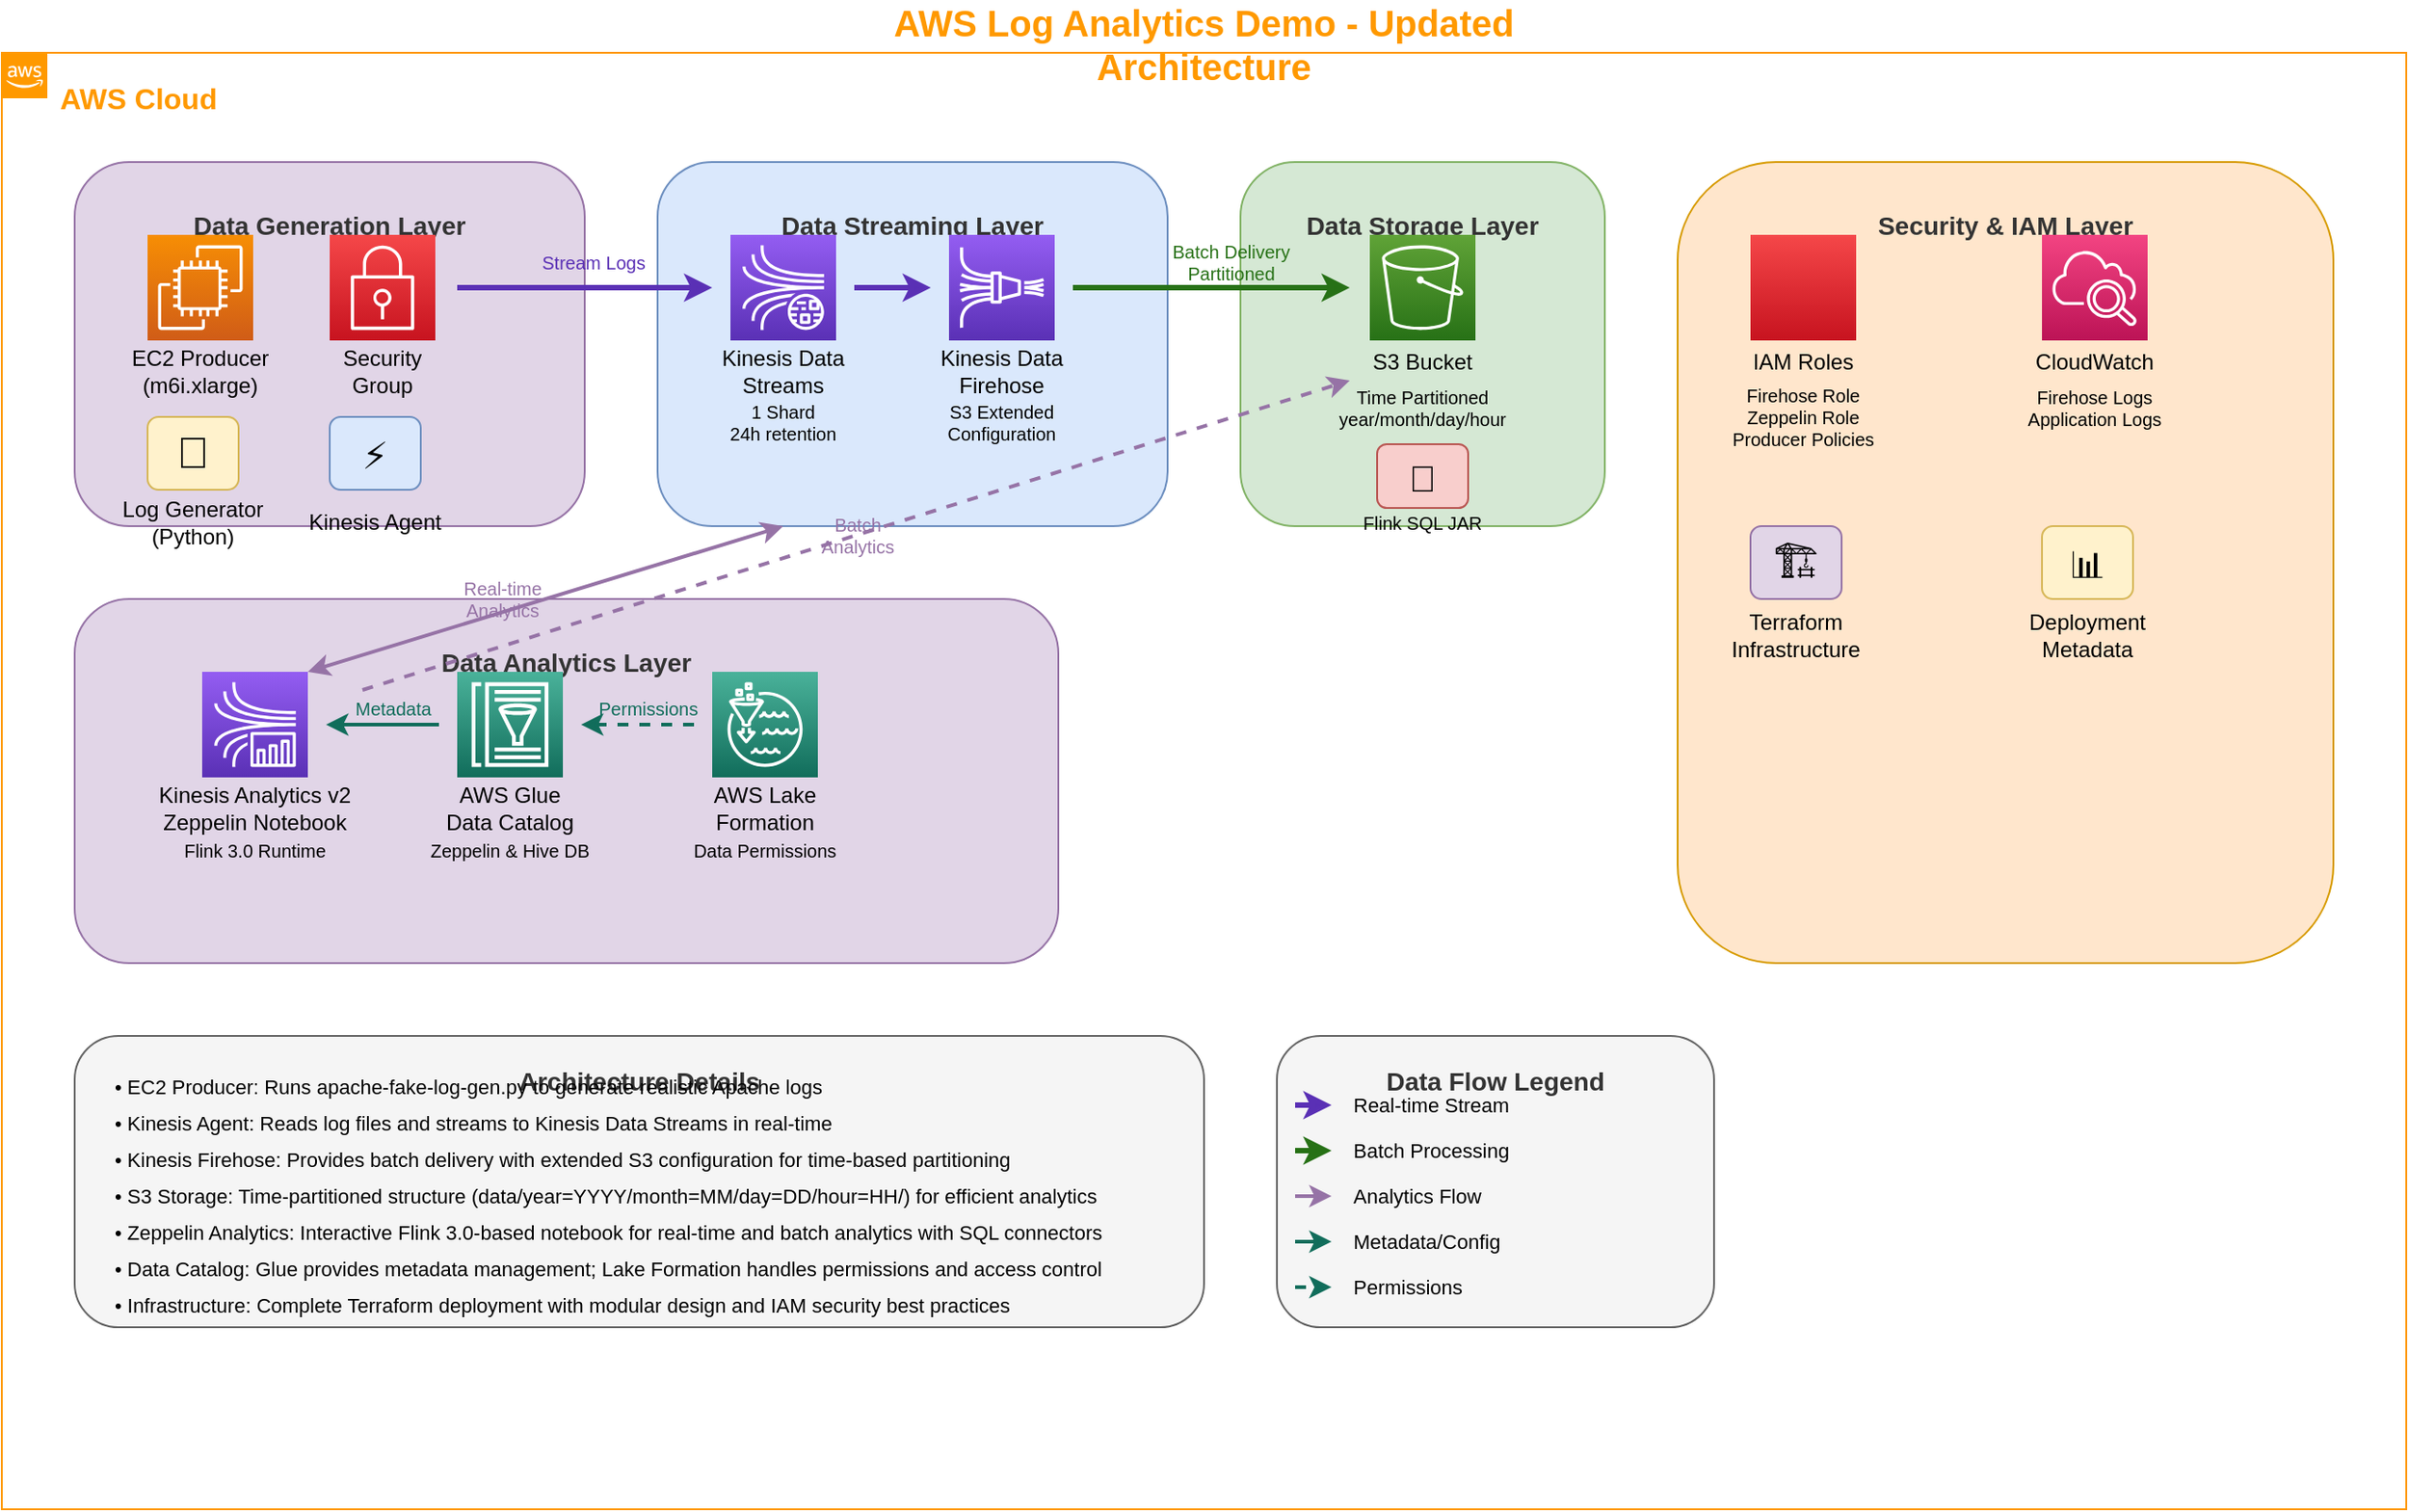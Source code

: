 <mxfile version="24.0.0" type="device">
  <diagram name="Log Analytics Architecture" id="architecture">
    <mxGraphModel dx="1422" dy="800" grid="1" gridSize="10" guides="1" tooltips="1" connect="1" arrows="1" fold="1" page="1" pageScale="1" pageWidth="1400" pageHeight="900" math="0" shadow="0">
      <root>
        <mxCell id="0" />
        <mxCell id="1" parent="0" />

        <!-- AWS Cloud Container -->
        <mxCell id="aws-cloud" value="" style="sketch=0;outlineConnect=0;gradientColor=none;html=1;whiteSpace=wrap;fontSize=12;fontStyle=0;shape=mxgraph.aws4.group;grIcon=mxgraph.aws4.group_aws_cloud_alt;strokeColor=#FF9900;fillColor=none;verticalAlign=top;align=left;spacingLeft=30;fontColor=#FF9900;dashed=0;" vertex="1" parent="1">
          <mxGeometry x="40" y="40" width="1320" height="800" as="geometry" />
        </mxCell>
        <mxCell id="aws-title" value="AWS Cloud" style="text;html=1;strokeColor=none;fillColor=none;align=left;verticalAlign=middle;whiteSpace=wrap;rounded=0;fontColor=#FF9900;fontSize=16;fontStyle=1;" vertex="1" parent="1">
          <mxGeometry x="70" y="50" width="100" height="30" as="geometry" />
        </mxCell>

        <!-- Data Generation Layer -->
        <mxCell id="generation-group" value="Data Generation Layer" style="fillColor=#e1d5e7;strokeColor=#9673a6;fontColor=#333333;rounded=1;whiteSpace=wrap;html=1;fontSize=14;fontStyle=1;verticalAlign=top;spacingTop=20;" vertex="1" parent="1">
          <mxGeometry x="80" y="100" width="280" height="200" as="geometry" />
        </mxCell>

        <!-- EC2 Producer Instance -->
        <mxCell id="ec2-producer" value="" style="sketch=0;points=[[0,0,0],[0.25,0,0],[0.5,0,0],[0.75,0,0],[1,0,0],[0,1,0],[0.25,1,0],[0.5,1,0],[0.75,1,0],[1,1,0],[0,0.25,0],[0,0.5,0],[0,0.75,0],[1,0.25,0],[1,0.5,0],[1,0.75,0]];outlineConnect=0;fontColor=#232F3E;gradientColor=#F78E04;gradientDirection=north;fillColor=#D05C17;strokeColor=#ffffff;dashed=0;verticalLabelPosition=bottom;verticalAlign=top;align=center;html=1;fontSize=12;fontStyle=0;aspect=fixed;shape=mxgraph.aws4.resourceIcon;resIcon=mxgraph.aws4.ec2;" vertex="1" parent="1">
          <mxGeometry x="120" y="140" width="58" height="58" as="geometry" />
        </mxCell>
        <mxCell id="ec2-label" value="EC2 Producer&#xa;(m6i.xlarge)" style="text;html=1;strokeColor=none;fillColor=none;align=center;verticalAlign=middle;whiteSpace=wrap;rounded=0;" vertex="1" parent="1">
          <mxGeometry x="100" y="200" width="98" height="30" as="geometry" />
        </mxCell>

        <!-- Security Group -->
        <mxCell id="security-group" value="" style="sketch=0;points=[[0,0,0],[0.25,0,0],[0.5,0,0],[0.75,0,0],[1,0,0],[0,1,0],[0.25,1,0],[0.5,1,0],[0.75,1,0],[1,1,0],[0,0.25,0],[0,0.5,0],[0,0.75,0],[1,0.25,0],[1,0.5,0],[1,0.75,0]];outlineConnect=0;fontColor=#232F3E;gradientColor=#F54749;gradientDirection=north;fillColor=#C7131F;strokeColor=#ffffff;dashed=0;verticalLabelPosition=bottom;verticalAlign=top;align=center;html=1;fontSize=12;fontStyle=0;aspect=fixed;shape=mxgraph.aws4.resourceIcon;resIcon=mxgraph.aws4.security_group;" vertex="1" parent="1">
          <mxGeometry x="220" y="140" width="58" height="58" as="geometry" />
        </mxCell>
        <mxCell id="security-group-label" value="Security Group" style="text;html=1;strokeColor=none;fillColor=none;align=center;verticalAlign=middle;whiteSpace=wrap;rounded=0;" vertex="1" parent="1">
          <mxGeometry x="210" y="200" width="78" height="30" as="geometry" />
        </mxCell>

        <!-- Apache Log Generator -->
        <mxCell id="log-gen" value="📄" style="rounded=1;whiteSpace=wrap;html=1;fontSize=24;fillColor=#fff2cc;strokeColor=#d6b656;" vertex="1" parent="1">
          <mxGeometry x="120" y="240" width="50" height="40" as="geometry" />
        </mxCell>
        <mxCell id="log-gen-label" value="Log Generator&#xa;(Python)" style="text;html=1;strokeColor=none;fillColor=none;align=center;verticalAlign=middle;whiteSpace=wrap;rounded=0;" vertex="1" parent="1">
          <mxGeometry x="100" y="285" width="90" height="25" as="geometry" />
        </mxCell>

        <!-- Kinesis Agent -->
        <mxCell id="kinesis-agent" value="⚡" style="rounded=1;whiteSpace=wrap;html=1;fontSize=20;fillColor=#dae8fc;strokeColor=#6c8ebf;" vertex="1" parent="1">
          <mxGeometry x="220" y="240" width="50" height="40" as="geometry" />
        </mxCell>
        <mxCell id="kinesis-agent-label" value="Kinesis Agent" style="text;html=1;strokeColor=none;fillColor=none;align=center;verticalAlign=middle;whiteSpace=wrap;rounded=0;" vertex="1" parent="1">
          <mxGeometry x="200" y="285" width="90" height="25" as="geometry" />
        </mxCell>

        <!-- Data Streaming Layer -->
        <mxCell id="streaming-group" value="Data Streaming Layer" style="fillColor=#dae8fc;strokeColor=#6c8ebf;fontColor=#333333;rounded=1;whiteSpace=wrap;html=1;fontSize=14;fontStyle=1;verticalAlign=top;spacingTop=20;" vertex="1" parent="1">
          <mxGeometry x="400" y="100" width="280" height="200" as="geometry" />
        </mxCell>

        <!-- Kinesis Data Streams -->
        <mxCell id="kinesis-streams" value="" style="sketch=0;points=[[0,0,0],[0.25,0,0],[0.5,0,0],[0.75,0,0],[1,0,0],[0,1,0],[0.25,1,0],[0.5,1,0],[0.75,1,0],[1,1,0],[0,0.25,0],[0,0.5,0],[0,0.75,0],[1,0.25,0],[1,0.5,0],[1,0.75,0]];outlineConnect=0;fontColor=#232F3E;gradientColor=#945DF2;gradientDirection=north;fillColor=#5A30B5;strokeColor=#ffffff;dashed=0;verticalLabelPosition=bottom;verticalAlign=top;align=center;html=1;fontSize=12;fontStyle=0;aspect=fixed;shape=mxgraph.aws4.resourceIcon;resIcon=mxgraph.aws4.kinesis_data_streams;" vertex="1" parent="1">
          <mxGeometry x="440" y="140" width="58" height="58" as="geometry" />
        </mxCell>
        <mxCell id="kinesis-streams-label" value="Kinesis Data&#xa;Streams" style="text;html=1;strokeColor=none;fillColor=none;align=center;verticalAlign=middle;whiteSpace=wrap;rounded=0;" vertex="1" parent="1">
          <mxGeometry x="420" y="200" width="98" height="30" as="geometry" />
        </mxCell>
        <mxCell id="kinesis-streams-details" value="1 Shard&#xa;24h retention" style="text;html=1;strokeColor=none;fillColor=none;align=center;verticalAlign=middle;whiteSpace=wrap;rounded=0;fontSize=10;" vertex="1" parent="1">
          <mxGeometry x="420" y="230" width="98" height="25" as="geometry" />
        </mxCell>

        <!-- Kinesis Firehose -->
        <mxCell id="kinesis-firehose" value="" style="sketch=0;points=[[0,0,0],[0.25,0,0],[0.5,0,0],[0.75,0,0],[1,0,0],[0,1,0],[0.25,1,0],[0.5,1,0],[0.75,1,0],[1,1,0],[0,0.25,0],[0,0.5,0],[0,0.75,0],[1,0.25,0],[1,0.5,0],[1,0.75,0]];outlineConnect=0;fontColor=#232F3E;gradientColor=#945DF2;gradientDirection=north;fillColor=#5A30B5;strokeColor=#ffffff;dashed=0;verticalLabelPosition=bottom;verticalAlign=top;align=center;html=1;fontSize=12;fontStyle=0;aspect=fixed;shape=mxgraph.aws4.resourceIcon;resIcon=mxgraph.aws4.kinesis_data_firehose;" vertex="1" parent="1">
          <mxGeometry x="560" y="140" width="58" height="58" as="geometry" />
        </mxCell>
        <mxCell id="kinesis-firehose-label" value="Kinesis Data&#xa;Firehose" style="text;html=1;strokeColor=none;fillColor=none;align=center;verticalAlign=middle;whiteSpace=wrap;rounded=0;" vertex="1" parent="1">
          <mxGeometry x="540" y="200" width="98" height="30" as="geometry" />
        </mxCell>
        <mxCell id="kinesis-firehose-details" value="S3 Extended&#xa;Configuration" style="text;html=1;strokeColor=none;fillColor=none;align=center;verticalAlign=middle;whiteSpace=wrap;rounded=0;fontSize=10;" vertex="1" parent="1">
          <mxGeometry x="540" y="230" width="98" height="25" as="geometry" />
        </mxCell>

        <!-- Data Storage Layer -->
        <mxCell id="storage-group" value="Data Storage Layer" style="fillColor=#d5e8d4;strokeColor=#82b366;fontColor=#333333;rounded=1;whiteSpace=wrap;html=1;fontSize=14;fontStyle=1;verticalAlign=top;spacingTop=20;" vertex="1" parent="1">
          <mxGeometry x="720" y="100" width="200" height="200" as="geometry" />
        </mxCell>

        <!-- S3 Bucket -->
        <mxCell id="s3-bucket" value="" style="sketch=0;points=[[0,0,0],[0.25,0,0],[0.5,0,0],[0.75,0,0],[1,0,0],[0,1,0],[0.25,1,0],[0.5,1,0],[0.75,1,0],[1,1,0],[0,0.25,0],[0,0.5,0],[0,0.75,0],[1,0.25,0],[1,0.5,0],[1,0.75,0]];outlineConnect=0;fontColor=#232F3E;gradientColor=#60A337;gradientDirection=north;fillColor=#277116;strokeColor=#ffffff;dashed=0;verticalLabelPosition=bottom;verticalAlign=top;align=center;html=1;fontSize=12;fontStyle=0;aspect=fixed;shape=mxgraph.aws4.resourceIcon;resIcon=mxgraph.aws4.s3;" vertex="1" parent="1">
          <mxGeometry x="791" y="140" width="58" height="58" as="geometry" />
        </mxCell>
        <mxCell id="s3-label" value="S3 Bucket" style="text;html=1;strokeColor=none;fillColor=none;align=center;verticalAlign=middle;whiteSpace=wrap;rounded=0;" vertex="1" parent="1">
          <mxGeometry x="771" y="200" width="98" height="20" as="geometry" />
        </mxCell>
        <mxCell id="s3-details" value="Time Partitioned&#xa;year/month/day/hour" style="text;html=1;strokeColor=none;fillColor=none;align=center;verticalAlign=middle;whiteSpace=wrap;rounded=0;fontSize=10;" vertex="1" parent="1">
          <mxGeometry x="751" y="220" width="138" height="30" as="geometry" />
        </mxCell>

        <!-- Flink Connectors -->
        <mxCell id="flink-connectors" value="🔌" style="rounded=1;whiteSpace=wrap;html=1;fontSize=20;fillColor=#f8cecc;strokeColor=#b85450;" vertex="1" parent="1">
          <mxGeometry x="795" y="255" width="50" height="35" as="geometry" />
        </mxCell>
        <mxCell id="flink-connectors-label" value="Flink SQL JAR" style="text;html=1;strokeColor=none;fillColor=none;align=center;verticalAlign=middle;whiteSpace=wrap;rounded=0;fontSize=10;" vertex="1" parent="1">
          <mxGeometry x="771" y="290" width="98" height="15" as="geometry" />
        </mxCell>

        <!-- Data Analytics Layer -->
        <mxCell id="analytics-group" value="Data Analytics Layer" style="fillColor=#e1d5e7;strokeColor=#9673a6;fontColor=#333333;rounded=1;whiteSpace=wrap;html=1;fontSize=14;fontStyle=1;verticalAlign=top;spacingTop=20;" vertex="1" parent="1">
          <mxGeometry x="80" y="340" width="540" height="200" as="geometry" />
        </mxCell>

        <!-- Kinesis Analytics (Zeppelin) -->
        <mxCell id="kinesis-analytics" value="" style="sketch=0;points=[[0,0,0],[0.25,0,0],[0.5,0,0],[0.75,0,0],[1,0,0],[0,1,0],[0.25,1,0],[0.5,1,0],[0.75,1,0],[1,1,0],[0,0.25,0],[0,0.5,0],[0,0.75,0],[1,0.25,0],[1,0.5,0],[1,0.75,0]];outlineConnect=0;fontColor=#232F3E;gradientColor=#945DF2;gradientDirection=north;fillColor=#5A30B5;strokeColor=#ffffff;dashed=0;verticalLabelPosition=bottom;verticalAlign=top;align=center;html=1;fontSize=12;fontStyle=0;aspect=fixed;shape=mxgraph.aws4.resourceIcon;resIcon=mxgraph.aws4.kinesis_data_analytics;" vertex="1" parent="1">
          <mxGeometry x="150" y="380" width="58" height="58" as="geometry" />
        </mxCell>
        <mxCell id="kinesis-analytics-label" value="Kinesis Analytics v2&#xa;Zeppelin Notebook" style="text;html=1;strokeColor=none;fillColor=none;align=center;verticalAlign=middle;whiteSpace=wrap;rounded=0;" vertex="1" parent="1">
          <mxGeometry x="120" y="440" width="118" height="30" as="geometry" />
        </mxCell>
        <mxCell id="kinesis-analytics-details" value="Flink 3.0 Runtime" style="text;html=1;strokeColor=none;fillColor=none;align=center;verticalAlign=middle;whiteSpace=wrap;rounded=0;fontSize=10;" vertex="1" parent="1">
          <mxGeometry x="120" y="470" width="118" height="15" as="geometry" />
        </mxCell>

        <!-- Glue Data Catalog -->
        <mxCell id="glue-catalog" value="" style="sketch=0;points=[[0,0,0],[0.25,0,0],[0.5,0,0],[0.75,0,0],[1,0,0],[0,1,0],[0.25,1,0],[0.5,1,0],[0.75,1,0],[1,1,0],[0,0.25,0],[0,0.5,0],[0,0.75,0],[1,0.25,0],[1,0.5,0],[1,0.75,0]];outlineConnect=0;fontColor=#232F3E;gradientColor=#4AB29A;gradientDirection=north;fillColor=#116D5B;strokeColor=#ffffff;dashed=0;verticalLabelPosition=bottom;verticalAlign=top;align=center;html=1;fontSize=12;fontStyle=0;aspect=fixed;shape=mxgraph.aws4.resourceIcon;resIcon=mxgraph.aws4.glue_data_catalog;" vertex="1" parent="1">
          <mxGeometry x="290" y="380" width="58" height="58" as="geometry" />
        </mxCell>
        <mxCell id="glue-label" value="AWS Glue&#xa;Data Catalog" style="text;html=1;strokeColor=none;fillColor=none;align=center;verticalAlign=middle;whiteSpace=wrap;rounded=0;" vertex="1" parent="1">
          <mxGeometry x="270" y="440" width="98" height="30" as="geometry" />
        </mxCell>
        <mxCell id="glue-details" value="Zeppelin &amp; Hive DB" style="text;html=1;strokeColor=none;fillColor=none;align=center;verticalAlign=middle;whiteSpace=wrap;rounded=0;fontSize=10;" vertex="1" parent="1">
          <mxGeometry x="270" y="470" width="98" height="15" as="geometry" />
        </mxCell>

        <!-- Lake Formation -->
        <mxCell id="lakeformation" value="" style="sketch=0;points=[[0,0,0],[0.25,0,0],[0.5,0,0],[0.75,0,0],[1,0,0],[0,1,0],[0.25,1,0],[0.5,1,0],[0.75,1,0],[1,1,0],[0,0.25,0],[0,0.5,0],[0,0.75,0],[1,0.25,0],[1,0.5,0],[1,0.75,0]];outlineConnect=0;fontColor=#232F3E;gradientColor=#4AB29A;gradientDirection=north;fillColor=#116D5B;strokeColor=#ffffff;dashed=0;verticalLabelPosition=bottom;verticalAlign=top;align=center;html=1;fontSize=12;fontStyle=0;aspect=fixed;shape=mxgraph.aws4.resourceIcon;resIcon=mxgraph.aws4.lake_formation;" vertex="1" parent="1">
          <mxGeometry x="430" y="380" width="58" height="58" as="geometry" />
        </mxCell>
        <mxCell id="lakeformation-label" value="AWS Lake&#xa;Formation" style="text;html=1;strokeColor=none;fillColor=none;align=center;verticalAlign=middle;whiteSpace=wrap;rounded=0;" vertex="1" parent="1">
          <mxGeometry x="410" y="440" width="98" height="30" as="geometry" />
        </mxCell>
        <mxCell id="lakeformation-details" value="Data Permissions" style="text;html=1;strokeColor=none;fillColor=none;align=center;verticalAlign=middle;whiteSpace=wrap;rounded=0;fontSize=10;" vertex="1" parent="1">
          <mxGeometry x="410" y="470" width="98" height="15" as="geometry" />
        </mxCell>

        <!-- IAM & Security Layer -->
        <mxCell id="security-iam-group" value="Security &amp; IAM Layer" style="fillColor=#ffe6cc;strokeColor=#d79b00;fontColor=#333333;rounded=1;whiteSpace=wrap;html=1;fontSize=14;fontStyle=1;verticalAlign=top;spacingTop=20;" vertex="1" parent="1">
          <mxGeometry x="960" y="100" width="360" height="440" as="geometry" />
        </mxCell>

        <!-- IAM Roles -->
        <mxCell id="iam-roles" value="" style="sketch=0;points=[[0,0,0],[0.25,0,0],[0.5,0,0],[0.75,0,0],[1,0,0],[0,1,0],[0.25,1,0],[0.5,1,0],[0.75,1,0],[1,1,0],[0,0.25,0],[0,0.5,0],[0,0.75,0],[1,0.25,0],[1,0.5,0],[1,0.75,0]];outlineConnect=0;fontColor=#232F3E;gradientColor=#F54749;gradientDirection=north;fillColor=#C7131F;strokeColor=#ffffff;dashed=0;verticalLabelPosition=bottom;verticalAlign=top;align=center;html=1;fontSize=12;fontStyle=0;aspect=fixed;shape=mxgraph.aws4.resourceIcon;resIcon=mxgraph.aws4.iam;" vertex="1" parent="1">
          <mxGeometry x="1000" y="140" width="58" height="58" as="geometry" />
        </mxCell>
        <mxCell id="iam-label" value="IAM Roles" style="text;html=1;strokeColor=none;fillColor=none;align=center;verticalAlign=middle;whiteSpace=wrap;rounded=0;" vertex="1" parent="1">
          <mxGeometry x="980" y="200" width="98" height="20" as="geometry" />
        </mxCell>
        <mxCell id="iam-details" value="Firehose Role&#xa;Zeppelin Role&#xa;Producer Policies" style="text;html=1;strokeColor=none;fillColor=none;align=center;verticalAlign=middle;whiteSpace=wrap;rounded=0;fontSize=10;" vertex="1" parent="1">
          <mxGeometry x="960" y="220" width="138" height="40" as="geometry" />
        </mxCell>

        <!-- CloudWatch -->
        <mxCell id="cloudwatch" value="" style="sketch=0;points=[[0,0,0],[0.25,0,0],[0.5,0,0],[0.75,0,0],[1,0,0],[0,1,0],[0.25,1,0],[0.5,1,0],[0.75,1,0],[1,1,0],[0,0.25,0],[0,0.5,0],[0,0.75,0],[1,0.25,0],[1,0.5,0],[1,0.75,0]];outlineConnect=0;fontColor=#232F3E;gradientColor=#F34482;gradientDirection=north;fillColor=#BC1356;strokeColor=#ffffff;dashed=0;verticalLabelPosition=bottom;verticalAlign=top;align=center;html=1;fontSize=12;fontStyle=0;aspect=fixed;shape=mxgraph.aws4.resourceIcon;resIcon=mxgraph.aws4.cloudwatch_2;" vertex="1" parent="1">
          <mxGeometry x="1160" y="140" width="58" height="58" as="geometry" />
        </mxCell>
        <mxCell id="cloudwatch-label" value="CloudWatch" style="text;html=1;strokeColor=none;fillColor=none;align=center;verticalAlign=middle;whiteSpace=wrap;rounded=0;" vertex="1" parent="1">
          <mxGeometry x="1140" y="200" width="98" height="20" as="geometry" />
        </mxCell>
        <mxCell id="cloudwatch-details" value="Firehose Logs&#xa;Application Logs" style="text;html=1;strokeColor=none;fillColor=none;align=center;verticalAlign=middle;whiteSpace=wrap;rounded=0;fontSize=10;" vertex="1" parent="1">
          <mxGeometry x="1120" y="220" width="138" height="30" as="geometry" />
        </mxCell>

        <!-- Terraform -->
        <mxCell id="terraform" value="🏗️" style="rounded=1;whiteSpace=wrap;html=1;fontSize=24;fillColor=#e1d5e7;strokeColor=#9673a6;" vertex="1" parent="1">
          <mxGeometry x="1000" y="300" width="50" height="40" as="geometry" />
        </mxCell>
        <mxCell id="terraform-label" value="Terraform&#xa;Infrastructure" style="text;html=1;strokeColor=none;fillColor=none;align=center;verticalAlign=middle;whiteSpace=wrap;rounded=0;" vertex="1" parent="1">
          <mxGeometry x="980" y="345" width="90" height="30" as="geometry" />
        </mxCell>

        <!-- Deployment Metadata -->
        <mxCell id="deployment-meta" value="📊" style="rounded=1;whiteSpace=wrap;html=1;fontSize=20;fillColor=#fff2cc;strokeColor=#d6b656;" vertex="1" parent="1">
          <mxGeometry x="1160" y="300" width="50" height="40" as="geometry" />
        </mxCell>
        <mxCell id="deployment-meta-label" value="Deployment&#xa;Metadata" style="text;html=1;strokeColor=none;fillColor=none;align=center;verticalAlign=middle;whiteSpace=wrap;rounded=0;" vertex="1" parent="1">
          <mxGeometry x="1140" y="345" width="90" height="30" as="geometry" />
        </mxCell>

        <!-- Data Flow Arrows -->
        <!-- EC2 to Kinesis Streams -->
        <mxCell id="flow1" value="" style="endArrow=classic;html=1;rounded=0;strokeWidth=3;strokeColor=#5A30B5;" edge="1" parent="1">
          <mxGeometry width="50" height="50" relative="1" as="geometry">
            <mxPoint x="290" y="169" as="sourcePoint" />
            <mxPoint x="430" y="169" as="targetPoint" />
          </mxGeometry>
        </mxCell>
        <mxCell id="flow1-label" value="Stream Logs" style="text;html=1;strokeColor=none;fillColor=none;align=center;verticalAlign=middle;whiteSpace=wrap;rounded=0;fontSize=10;fontColor=#5A30B5;" vertex="1" parent="1">
          <mxGeometry x="330" y="145" width="70" height="20" as="geometry" />
        </mxCell>

        <!-- Kinesis Streams to Firehose -->
        <mxCell id="flow2" value="" style="endArrow=classic;html=1;rounded=0;strokeWidth=3;strokeColor=#5A30B5;" edge="1" parent="1">
          <mxGeometry width="50" height="50" relative="1" as="geometry">
            <mxPoint x="508" y="169" as="sourcePoint" />
            <mxPoint x="550" y="169" as="targetPoint" />
          </mxGeometry>
        </mxCell>

        <!-- Firehose to S3 -->
        <mxCell id="flow3" value="" style="endArrow=classic;html=1;rounded=0;strokeWidth=3;strokeColor=#277116;" edge="1" parent="1">
          <mxGeometry width="50" height="50" relative="1" as="geometry">
            <mxPoint x="628" y="169" as="sourcePoint" />
            <mxPoint x="780" y="169" as="targetPoint" />
          </mxGeometry>
        </mxCell>
        <mxCell id="flow3-label" value="Batch Delivery&#xa;Partitioned" style="text;html=1;strokeColor=none;fillColor=none;align=center;verticalAlign=middle;whiteSpace=wrap;rounded=0;fontSize=10;fontColor=#277116;" vertex="1" parent="1">
          <mxGeometry x="675" y="140" width="80" height="30" as="geometry" />
        </mxCell>

        <!-- Zeppelin to Kinesis Stream -->
        <mxCell id="flow4" value="" style="endArrow=classic;html=1;rounded=0;strokeWidth=2;strokeColor=#9673a6;startArrow=classic;startFill=1;" edge="1" parent="1">
          <mxGeometry width="50" height="50" relative="1" as="geometry">
            <mxPoint x="208" y="380" as="sourcePoint" />
            <mxPoint x="469" y="300" as="targetPoint" />
          </mxGeometry>
        </mxCell>
        <mxCell id="flow4-label" value="Real-time&#xa;Analytics" style="text;html=1;strokeColor=none;fillColor=none;align=center;verticalAlign=middle;whiteSpace=wrap;rounded=0;fontSize=10;fontColor=#9673a6;" vertex="1" parent="1">
          <mxGeometry x="285" y="325" width="60" height="30" as="geometry" />
        </mxCell>

        <!-- Zeppelin to S3 -->
        <mxCell id="flow5" value="" style="endArrow=classic;html=1;rounded=0;strokeWidth=2;strokeColor=#9673a6;dashed=1;" edge="1" parent="1">
          <mxGeometry width="50" height="50" relative="1" as="geometry">
            <mxPoint x="238" y="390" as="sourcePoint" />
            <mxPoint x="780" y="220" as="targetPoint" />
          </mxGeometry>
        </mxCell>
        <mxCell id="flow5-label" value="Batch&#xa;Analytics" style="text;html=1;strokeColor=none;fillColor=none;align=center;verticalAlign=middle;whiteSpace=wrap;rounded=0;fontSize=10;fontColor=#9673a6;" vertex="1" parent="1">
          <mxGeometry x="480" y="290" width="60" height="30" as="geometry" />
        </mxCell>

        <!-- Glue to Zeppelin -->
        <mxCell id="flow6" value="" style="endArrow=classic;html=1;rounded=0;strokeWidth=2;strokeColor=#116D5B;" edge="1" parent="1">
          <mxGeometry width="50" height="50" relative="1" as="geometry">
            <mxPoint x="280" y="409" as="sourcePoint" />
            <mxPoint x="218" y="409" as="targetPoint" />
          </mxGeometry>
        </mxCell>
        <mxCell id="flow6-label" value="Metadata" style="text;html=1;strokeColor=none;fillColor=none;align=center;verticalAlign=middle;whiteSpace=wrap;rounded=0;fontSize=10;fontColor=#116D5B;" vertex="1" parent="1">
          <mxGeometry x="225" y="390" width="60" height="20" as="geometry" />
        </mxCell>

        <!-- Lake Formation to Glue -->
        <mxCell id="flow7" value="" style="endArrow=classic;html=1;rounded=0;strokeWidth=2;strokeColor=#116D5B;dashed=1;" edge="1" parent="1">
          <mxGeometry width="50" height="50" relative="1" as="geometry">
            <mxPoint x="420" y="409" as="sourcePoint" />
            <mxPoint x="358" y="409" as="targetPoint" />
          </mxGeometry>
        </mxCell>
        <mxCell id="flow7-label" value="Permissions" style="text;html=1;strokeColor=none;fillColor=none;align=center;verticalAlign=middle;whiteSpace=wrap;rounded=0;fontSize=10;fontColor=#116D5B;" vertex="1" parent="1">
          <mxGeometry x="365" y="390" width="60" height="20" as="geometry" />
        </mxCell>

        <!-- Architecture Details -->
        <mxCell id="details" value="Architecture Details" style="fillColor=#f5f5f5;strokeColor=#666666;fontColor=#333333;rounded=1;whiteSpace=wrap;html=1;fontSize=14;fontStyle=1;verticalAlign=top;spacingTop=10;" vertex="1" parent="1">
          <mxGeometry x="80" y="580" width="620" height="160" as="geometry" />
        </mxCell>

        <mxCell id="detail1" value="• EC2 Producer: Runs apache-fake-log-gen.py to generate realistic Apache logs" style="text;html=1;strokeColor=none;fillColor=none;align=left;verticalAlign=middle;whiteSpace=wrap;rounded=0;fontSize=11;" vertex="1" parent="1">
          <mxGeometry x="100" y="600" width="580" height="15" as="geometry" />
        </mxCell>
        <mxCell id="detail2" value="• Kinesis Agent: Reads log files and streams to Kinesis Data Streams in real-time" style="text;html=1;strokeColor=none;fillColor=none;align=left;verticalAlign=middle;whiteSpace=wrap;rounded=0;fontSize=11;" vertex="1" parent="1">
          <mxGeometry x="100" y="620" width="580" height="15" as="geometry" />
        </mxCell>
        <mxCell id="detail3" value="• Kinesis Firehose: Provides batch delivery with extended S3 configuration for time-based partitioning" style="text;html=1;strokeColor=none;fillColor=none;align=left;verticalAlign=middle;whiteSpace=wrap;rounded=0;fontSize=11;" vertex="1" parent="1">
          <mxGeometry x="100" y="640" width="580" height="15" as="geometry" />
        </mxCell>
        <mxCell id="detail4" value="• S3 Storage: Time-partitioned structure (data/year=YYYY/month=MM/day=DD/hour=HH/) for efficient analytics" style="text;html=1;strokeColor=none;fillColor=none;align=left;verticalAlign=middle;whiteSpace=wrap;rounded=0;fontSize=11;" vertex="1" parent="1">
          <mxGeometry x="100" y="660" width="580" height="15" as="geometry" />
        </mxCell>
        <mxCell id="detail5" value="• Zeppelin Analytics: Interactive Flink 3.0-based notebook for real-time and batch analytics with SQL connectors" style="text;html=1;strokeColor=none;fillColor=none;align=left;verticalAlign=middle;whiteSpace=wrap;rounded=0;fontSize=11;" vertex="1" parent="1">
          <mxGeometry x="100" y="680" width="580" height="15" as="geometry" />
        </mxCell>
        <mxCell id="detail6" value="• Data Catalog: Glue provides metadata management; Lake Formation handles permissions and access control" style="text;html=1;strokeColor=none;fillColor=none;align=left;verticalAlign=middle;whiteSpace=wrap;rounded=0;fontSize=11;" vertex="1" parent="1">
          <mxGeometry x="100" y="700" width="580" height="15" as="geometry" />
        </mxCell>
        <mxCell id="detail7" value="• Infrastructure: Complete Terraform deployment with modular design and IAM security best practices" style="text;html=1;strokeColor=none;fillColor=none;align=left;verticalAlign=middle;whiteSpace=wrap;rounded=0;fontSize=11;" vertex="1" parent="1">
          <mxGeometry x="100" y="720" width="580" height="15" as="geometry" />
        </mxCell>

        <!-- Flow Legend -->
        <mxCell id="legend" value="Data Flow Legend" style="fillColor=#f5f5f5;strokeColor=#666666;fontColor=#333333;rounded=1;whiteSpace=wrap;html=1;fontSize=14;fontStyle=1;verticalAlign=top;spacingTop=10;" vertex="1" parent="1">
          <mxGeometry x="740" y="580" width="240" height="160" as="geometry" />
        </mxCell>

        <mxCell id="legend-stream" value="Real-time Stream" style="text;html=1;strokeColor=none;fillColor=none;align=left;verticalAlign=middle;whiteSpace=wrap;rounded=0;fontSize=11;" vertex="1" parent="1">
          <mxGeometry x="780" y="610" width="120" height="15" as="geometry" />
        </mxCell>
        <mxCell id="legend-stream-line" value="" style="endArrow=classic;html=1;rounded=0;strokeWidth=3;strokeColor=#5A30B5;" edge="1" parent="1">
          <mxGeometry width="50" height="50" relative="1" as="geometry">
            <mxPoint x="750" y="618" as="sourcePoint" />
            <mxPoint x="770" y="618" as="targetPoint" />
          </mxGeometry>
        </mxCell>

        <mxCell id="legend-batch" value="Batch Processing" style="text;html=1;strokeColor=none;fillColor=none;align=left;verticalAlign=middle;whiteSpace=wrap;rounded=0;fontSize=11;" vertex="1" parent="1">
          <mxGeometry x="780" y="635" width="120" height="15" as="geometry" />
        </mxCell>
        <mxCell id="legend-batch-line" value="" style="endArrow=classic;html=1;rounded=0;strokeWidth=3;strokeColor=#277116;" edge="1" parent="1">
          <mxGeometry width="50" height="50" relative="1" as="geometry">
            <mxPoint x="750" y="643" as="sourcePoint" />
            <mxPoint x="770" y="643" as="targetPoint" />
          </mxGeometry>
        </mxCell>

        <mxCell id="legend-analytics" value="Analytics Flow" style="text;html=1;strokeColor=none;fillColor=none;align=left;verticalAlign=middle;whiteSpace=wrap;rounded=0;fontSize=11;" vertex="1" parent="1">
          <mxGeometry x="780" y="660" width="120" height="15" as="geometry" />
        </mxCell>
        <mxCell id="legend-analytics-line" value="" style="endArrow=classic;html=1;rounded=0;strokeWidth=2;strokeColor=#9673a6;" edge="1" parent="1">
          <mxGeometry width="50" height="50" relative="1" as="geometry">
            <mxPoint x="750" y="668" as="sourcePoint" />
            <mxPoint x="770" y="668" as="targetPoint" />
          </mxGeometry>
        </mxCell>

        <mxCell id="legend-metadata" value="Metadata/Config" style="text;html=1;strokeColor=none;fillColor=none;align=left;verticalAlign=middle;whiteSpace=wrap;rounded=0;fontSize=11;" vertex="1" parent="1">
          <mxGeometry x="780" y="685" width="120" height="15" as="geometry" />
        </mxCell>
        <mxCell id="legend-metadata-line" value="" style="endArrow=classic;html=1;rounded=0;strokeWidth=2;strokeColor=#116D5B;" edge="1" parent="1">
          <mxGeometry width="50" height="50" relative="1" as="geometry">
            <mxPoint x="750" y="693" as="sourcePoint" />
            <mxPoint x="770" y="693" as="targetPoint" />
          </mxGeometry>
        </mxCell>

        <mxCell id="legend-permission" value="Permissions" style="text;html=1;strokeColor=none;fillColor=none;align=left;verticalAlign=middle;whiteSpace=wrap;rounded=0;fontSize=11;" vertex="1" parent="1">
          <mxGeometry x="780" y="710" width="120" height="15" as="geometry" />
        </mxCell>
        <mxCell id="legend-permission-line" value="" style="endArrow=classic;html=1;rounded=0;strokeWidth=2;strokeColor=#116D5B;dashed=1;" edge="1" parent="1">
          <mxGeometry width="50" height="50" relative="1" as="geometry">
            <mxPoint x="750" y="718" as="sourcePoint" />
            <mxPoint x="770" y="718" as="targetPoint" />
          </mxGeometry>
        </mxCell>

        <!-- Title -->
        <mxCell id="title" value="AWS Log Analytics Demo - Updated Architecture" style="text;html=1;strokeColor=none;fillColor=none;align=center;verticalAlign=middle;whiteSpace=wrap;rounded=0;fontSize=20;fontStyle=1;fontColor=#FF9900;" vertex="1" parent="1">
          <mxGeometry x="500" y="20" width="400" height="30" as="geometry" />
        </mxCell>

      </root>
    </mxGraphModel>
  </diagram>
</mxfile>

